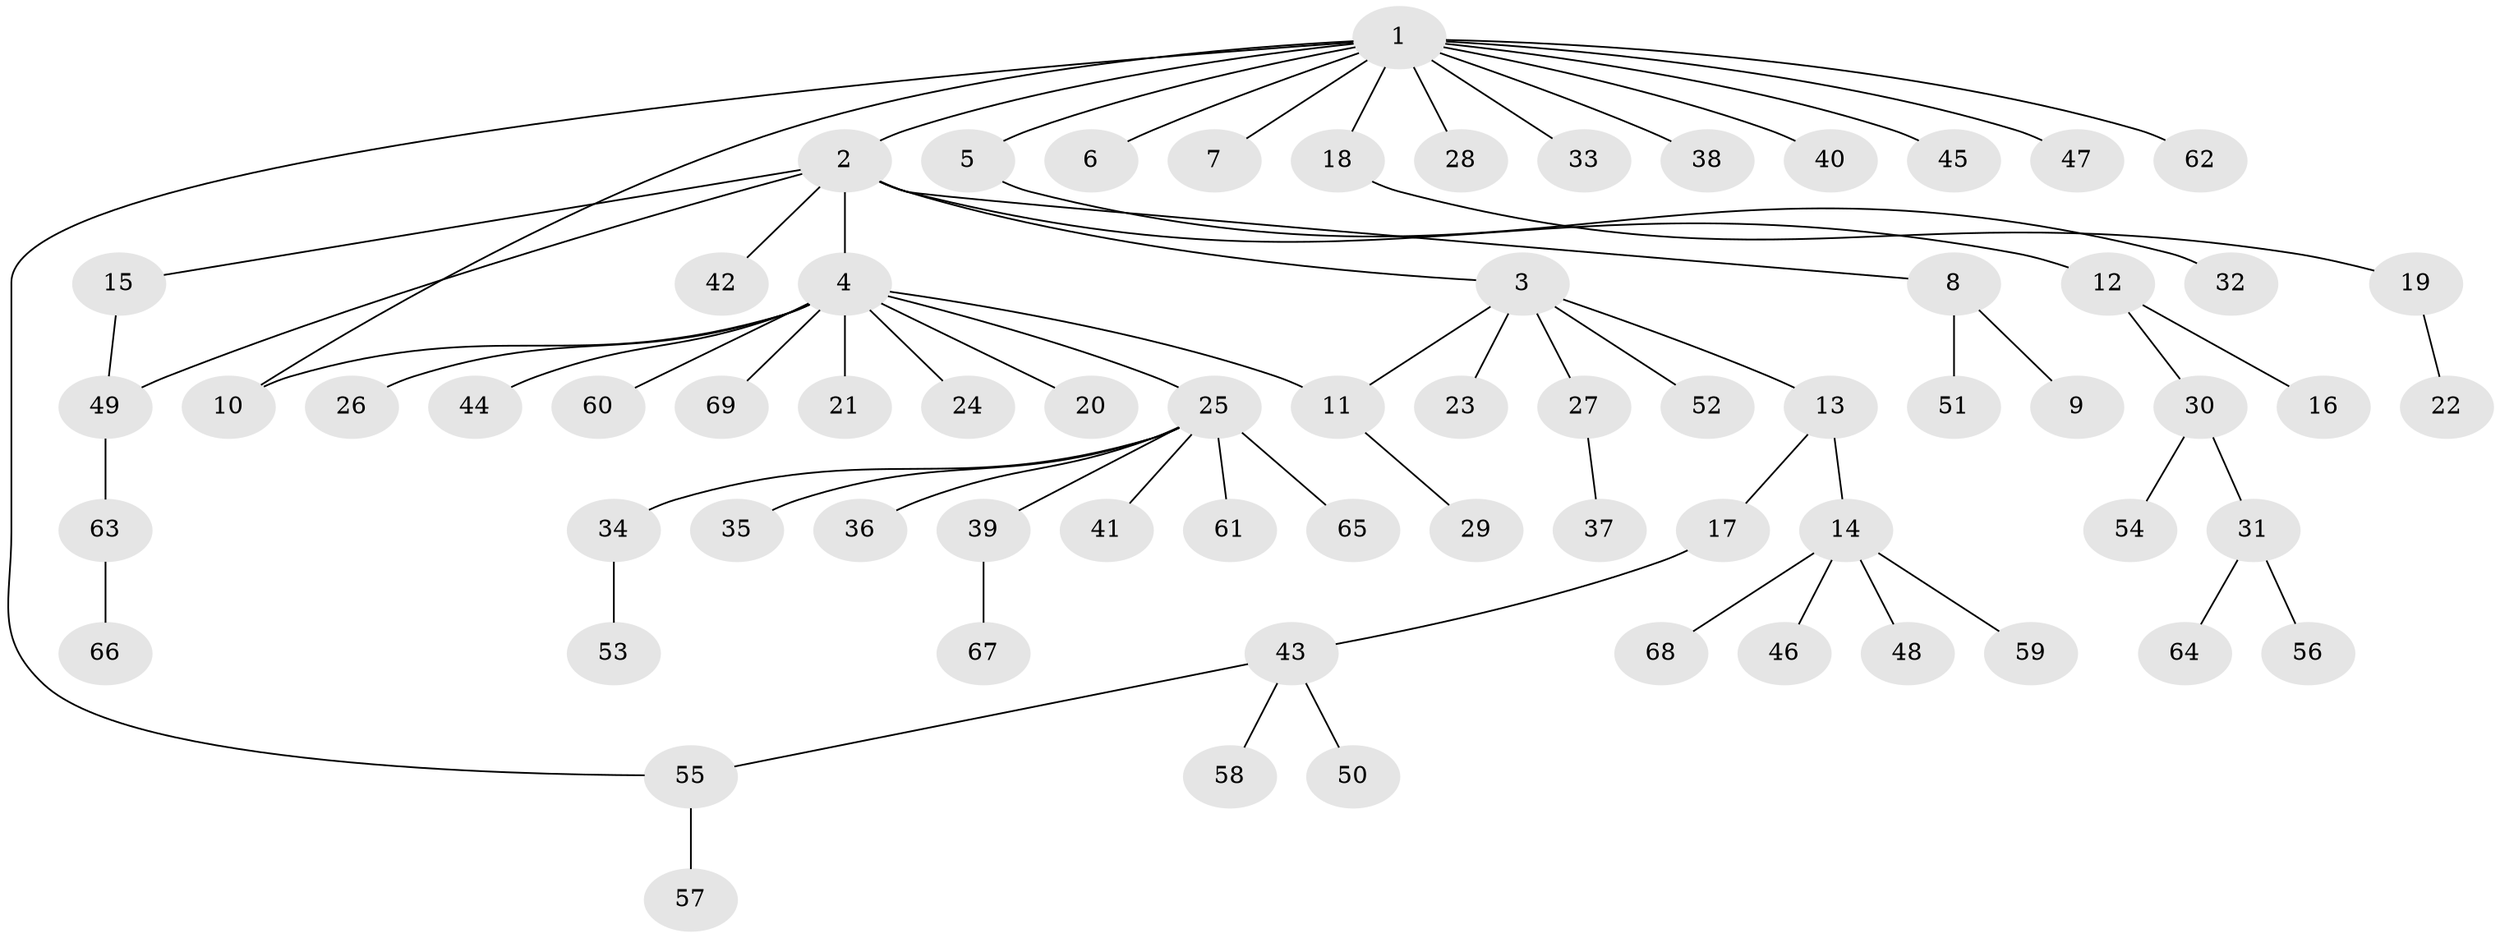// coarse degree distribution, {23: 0.029411764705882353, 5: 0.029411764705882353, 1: 0.8235294117647058, 3: 0.058823529411764705, 6: 0.029411764705882353, 2: 0.029411764705882353}
// Generated by graph-tools (version 1.1) at 2025/18/03/04/25 18:18:20]
// undirected, 69 vertices, 72 edges
graph export_dot {
graph [start="1"]
  node [color=gray90,style=filled];
  1;
  2;
  3;
  4;
  5;
  6;
  7;
  8;
  9;
  10;
  11;
  12;
  13;
  14;
  15;
  16;
  17;
  18;
  19;
  20;
  21;
  22;
  23;
  24;
  25;
  26;
  27;
  28;
  29;
  30;
  31;
  32;
  33;
  34;
  35;
  36;
  37;
  38;
  39;
  40;
  41;
  42;
  43;
  44;
  45;
  46;
  47;
  48;
  49;
  50;
  51;
  52;
  53;
  54;
  55;
  56;
  57;
  58;
  59;
  60;
  61;
  62;
  63;
  64;
  65;
  66;
  67;
  68;
  69;
  1 -- 2;
  1 -- 5;
  1 -- 6;
  1 -- 7;
  1 -- 10;
  1 -- 18;
  1 -- 28;
  1 -- 33;
  1 -- 38;
  1 -- 40;
  1 -- 45;
  1 -- 47;
  1 -- 55;
  1 -- 62;
  2 -- 3;
  2 -- 4;
  2 -- 8;
  2 -- 12;
  2 -- 15;
  2 -- 42;
  2 -- 49;
  3 -- 11;
  3 -- 13;
  3 -- 23;
  3 -- 27;
  3 -- 52;
  4 -- 10;
  4 -- 11;
  4 -- 20;
  4 -- 21;
  4 -- 24;
  4 -- 25;
  4 -- 26;
  4 -- 44;
  4 -- 60;
  4 -- 69;
  5 -- 32;
  8 -- 9;
  8 -- 51;
  11 -- 29;
  12 -- 16;
  12 -- 30;
  13 -- 14;
  13 -- 17;
  14 -- 46;
  14 -- 48;
  14 -- 59;
  14 -- 68;
  15 -- 49;
  17 -- 43;
  18 -- 19;
  19 -- 22;
  25 -- 34;
  25 -- 35;
  25 -- 36;
  25 -- 39;
  25 -- 41;
  25 -- 61;
  25 -- 65;
  27 -- 37;
  30 -- 31;
  30 -- 54;
  31 -- 56;
  31 -- 64;
  34 -- 53;
  39 -- 67;
  43 -- 50;
  43 -- 55;
  43 -- 58;
  49 -- 63;
  55 -- 57;
  63 -- 66;
}
